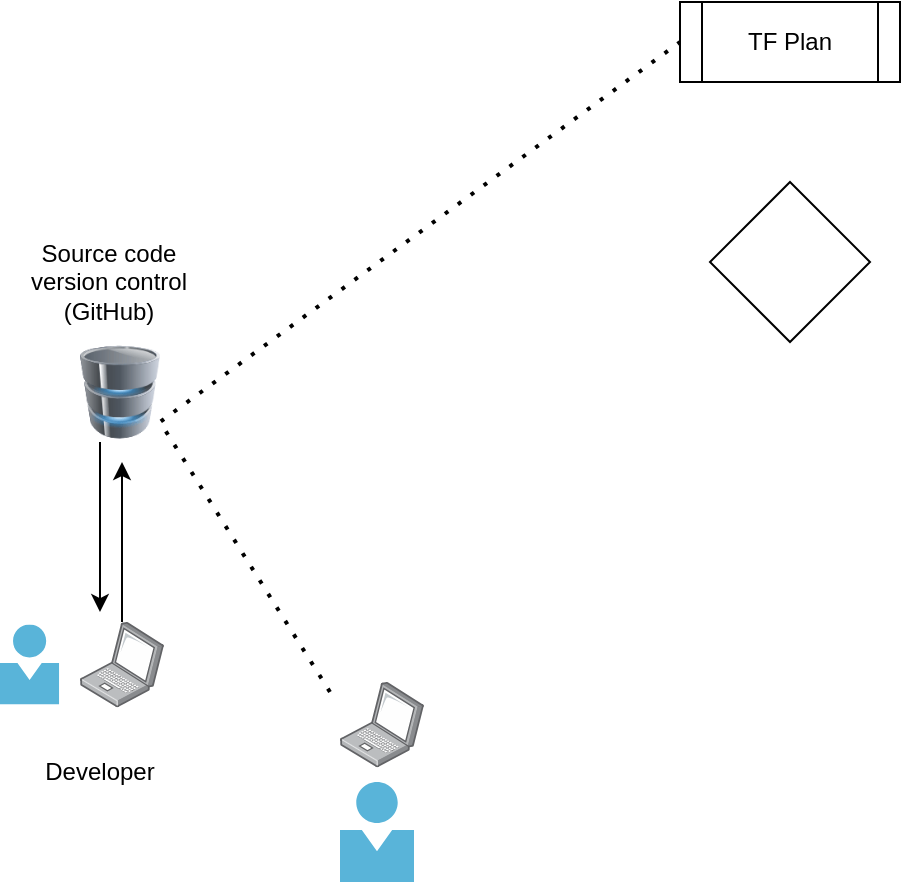 <mxfile version="21.6.8" type="github">
  <diagram id="C5RBs43oDa-KdzZeNtuy" name="Page-1">
    <mxGraphModel dx="954" dy="610" grid="1" gridSize="10" guides="1" tooltips="1" connect="1" arrows="1" fold="1" page="1" pageScale="1" pageWidth="827" pageHeight="1169" math="0" shadow="0">
      <root>
        <mxCell id="WIyWlLk6GJQsqaUBKTNV-0" />
        <mxCell id="WIyWlLk6GJQsqaUBKTNV-1" parent="WIyWlLk6GJQsqaUBKTNV-0" />
        <mxCell id="yxhEFOOSx1bCQw57d2NQ-7" style="edgeStyle=orthogonalEdgeStyle;rounded=0;orthogonalLoop=1;jettySize=auto;html=1;" edge="1" parent="WIyWlLk6GJQsqaUBKTNV-1" source="yxhEFOOSx1bCQw57d2NQ-1">
          <mxGeometry relative="1" as="geometry">
            <mxPoint x="101" y="340" as="targetPoint" />
          </mxGeometry>
        </mxCell>
        <mxCell id="yxhEFOOSx1bCQw57d2NQ-1" value="" style="image;points=[];aspect=fixed;html=1;align=center;shadow=0;dashed=0;image=img/lib/allied_telesis/computer_and_terminals/Laptop.svg;" vertex="1" parent="WIyWlLk6GJQsqaUBKTNV-1">
          <mxGeometry x="80" y="420" width="42" height="42.6" as="geometry" />
        </mxCell>
        <mxCell id="yxhEFOOSx1bCQw57d2NQ-6" style="edgeStyle=orthogonalEdgeStyle;rounded=0;orthogonalLoop=1;jettySize=auto;html=1;entryX=0.238;entryY=-0.117;entryDx=0;entryDy=0;entryPerimeter=0;" edge="1" parent="WIyWlLk6GJQsqaUBKTNV-1" source="yxhEFOOSx1bCQw57d2NQ-2" target="yxhEFOOSx1bCQw57d2NQ-1">
          <mxGeometry relative="1" as="geometry">
            <Array as="points">
              <mxPoint x="90" y="395" />
            </Array>
          </mxGeometry>
        </mxCell>
        <mxCell id="yxhEFOOSx1bCQw57d2NQ-2" value="" style="image;html=1;image=img/lib/clip_art/computers/Database_128x128.png" vertex="1" parent="WIyWlLk6GJQsqaUBKTNV-1">
          <mxGeometry x="80" y="280" width="40" height="50" as="geometry" />
        </mxCell>
        <mxCell id="yxhEFOOSx1bCQw57d2NQ-5" value="" style="image;sketch=0;aspect=fixed;html=1;points=[];align=center;fontSize=12;image=img/lib/mscae/Person.svg;" vertex="1" parent="WIyWlLk6GJQsqaUBKTNV-1">
          <mxGeometry x="40" y="421.3" width="29.6" height="40" as="geometry" />
        </mxCell>
        <mxCell id="yxhEFOOSx1bCQw57d2NQ-8" value="Source code version control (GitHub)" style="text;html=1;strokeColor=none;fillColor=none;align=center;verticalAlign=middle;whiteSpace=wrap;rounded=0;" vertex="1" parent="WIyWlLk6GJQsqaUBKTNV-1">
          <mxGeometry x="40" y="230" width="109.2" height="40" as="geometry" />
        </mxCell>
        <mxCell id="yxhEFOOSx1bCQw57d2NQ-9" value="Developer" style="text;html=1;strokeColor=none;fillColor=none;align=center;verticalAlign=middle;whiteSpace=wrap;rounded=0;" vertex="1" parent="WIyWlLk6GJQsqaUBKTNV-1">
          <mxGeometry x="60" y="480" width="60" height="30" as="geometry" />
        </mxCell>
        <mxCell id="yxhEFOOSx1bCQw57d2NQ-10" value="" style="image;points=[];aspect=fixed;html=1;align=center;shadow=0;dashed=0;image=img/lib/allied_telesis/computer_and_terminals/Laptop.svg;" vertex="1" parent="WIyWlLk6GJQsqaUBKTNV-1">
          <mxGeometry x="210" y="450" width="42" height="42.6" as="geometry" />
        </mxCell>
        <mxCell id="yxhEFOOSx1bCQw57d2NQ-11" value="" style="image;sketch=0;aspect=fixed;html=1;points=[];align=center;fontSize=12;image=img/lib/mscae/Person.svg;" vertex="1" parent="WIyWlLk6GJQsqaUBKTNV-1">
          <mxGeometry x="210" y="500" width="37" height="50" as="geometry" />
        </mxCell>
        <mxCell id="yxhEFOOSx1bCQw57d2NQ-12" value="" style="endArrow=none;dashed=1;html=1;dashPattern=1 3;strokeWidth=2;rounded=0;exitX=-0.119;exitY=0.117;exitDx=0;exitDy=0;exitPerimeter=0;entryX=0;entryY=0.5;entryDx=0;entryDy=0;" edge="1" parent="WIyWlLk6GJQsqaUBKTNV-1" source="yxhEFOOSx1bCQw57d2NQ-10" target="yxhEFOOSx1bCQw57d2NQ-15">
          <mxGeometry width="50" height="50" relative="1" as="geometry">
            <mxPoint x="390" y="370" as="sourcePoint" />
            <mxPoint x="210" y="320" as="targetPoint" />
            <Array as="points">
              <mxPoint x="120" y="320" />
            </Array>
          </mxGeometry>
        </mxCell>
        <mxCell id="yxhEFOOSx1bCQw57d2NQ-15" value="" style="shape=process;whiteSpace=wrap;html=1;backgroundOutline=1;" vertex="1" parent="WIyWlLk6GJQsqaUBKTNV-1">
          <mxGeometry x="380" y="110" width="110" height="40" as="geometry" />
        </mxCell>
        <mxCell id="yxhEFOOSx1bCQw57d2NQ-16" value="TF Plan" style="text;html=1;strokeColor=none;fillColor=none;align=center;verticalAlign=middle;whiteSpace=wrap;rounded=0;" vertex="1" parent="WIyWlLk6GJQsqaUBKTNV-1">
          <mxGeometry x="405" y="115" width="60" height="30" as="geometry" />
        </mxCell>
        <mxCell id="yxhEFOOSx1bCQw57d2NQ-17" value="" style="rhombus;whiteSpace=wrap;html=1;" vertex="1" parent="WIyWlLk6GJQsqaUBKTNV-1">
          <mxGeometry x="395" y="200" width="80" height="80" as="geometry" />
        </mxCell>
      </root>
    </mxGraphModel>
  </diagram>
</mxfile>
